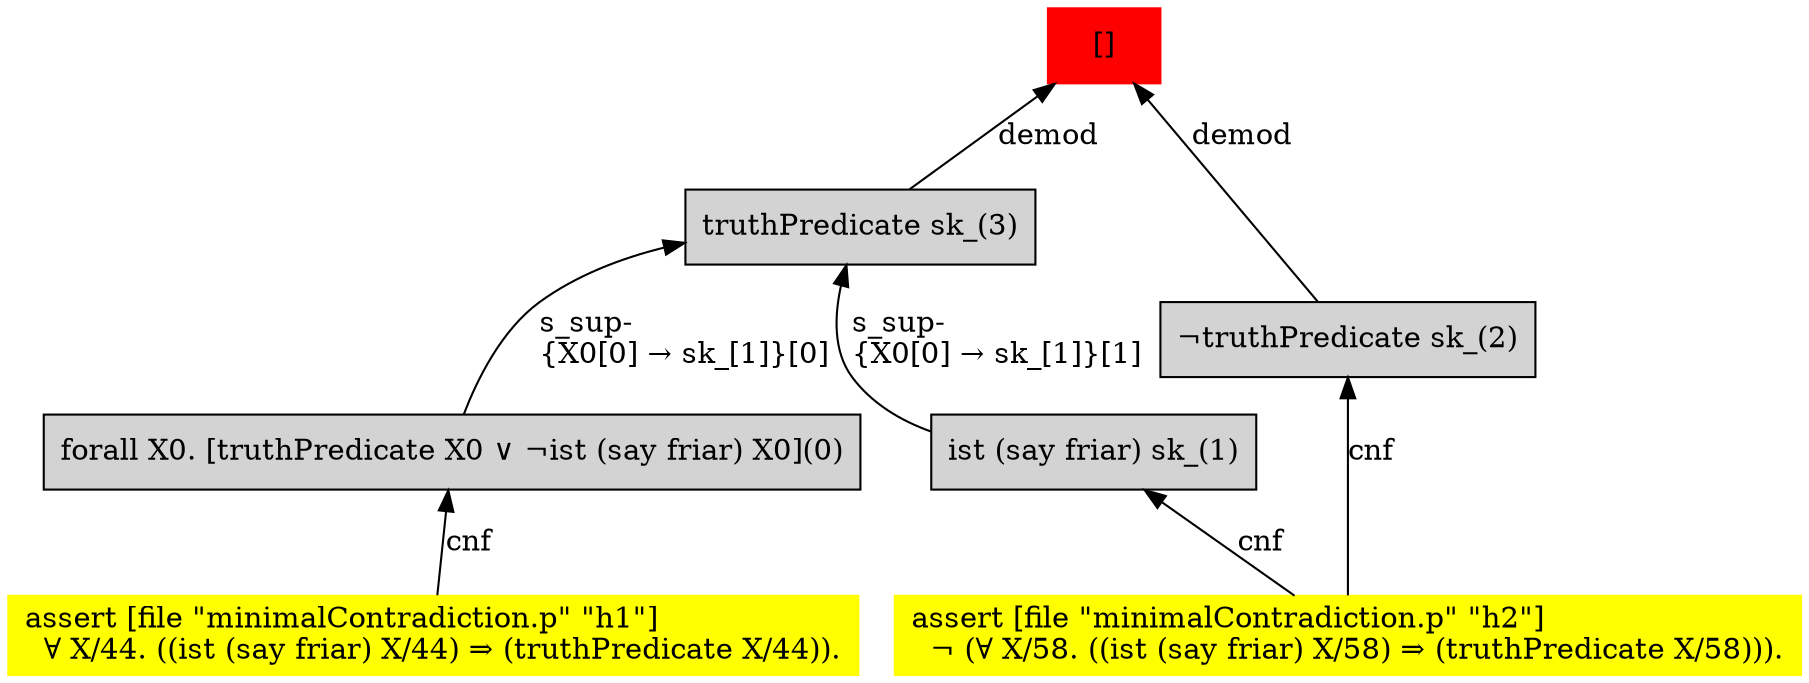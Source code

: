 digraph "unsat_graph" {
  vertex_0 [color=red, label="[]", shape=box, style=filled];
  vertex_0 -> vertex_1 [label="demod", dir="back"];
  vertex_1 [shape=box, label="truthPredicate sk_(3)\l", style=filled];
  vertex_1 -> vertex_2 [label="s_sup-\l\{X0[0] → sk_[1]\}[0]\l", dir="back"];
  vertex_2 [shape=box, label="forall X0. [truthPredicate X0 ∨ ¬ist (say friar) X0](0)\l", style=filled];
  vertex_2 -> vertex_3 [label="cnf", dir="back"];
  vertex_3 [color=yellow, shape=box, label="assert [file \"minimalContradiction.p\" \"h1\"]\l  ∀ X/44. ((ist (say friar) X/44) ⇒ (truthPredicate X/44)).\l", style=filled];
  vertex_1 -> vertex_4 [label="s_sup-\l\{X0[0] → sk_[1]\}[1]\l", dir="back"];
  vertex_4 [shape=box, label="ist (say friar) sk_(1)\l", style=filled];
  vertex_4 -> vertex_5 [label="cnf", dir="back"];
  vertex_5 [color=yellow, shape=box, label="assert [file \"minimalContradiction.p\" \"h2\"]\l  ¬ (∀ X/58. ((ist (say friar) X/58) ⇒ (truthPredicate X/58))).\l", style=filled];
  vertex_0 -> vertex_6 [label="demod", dir="back"];
  vertex_6 [shape=box, label="¬truthPredicate sk_(2)\l", style=filled];
  vertex_6 -> vertex_5 [label="cnf", dir="back"];
  }


